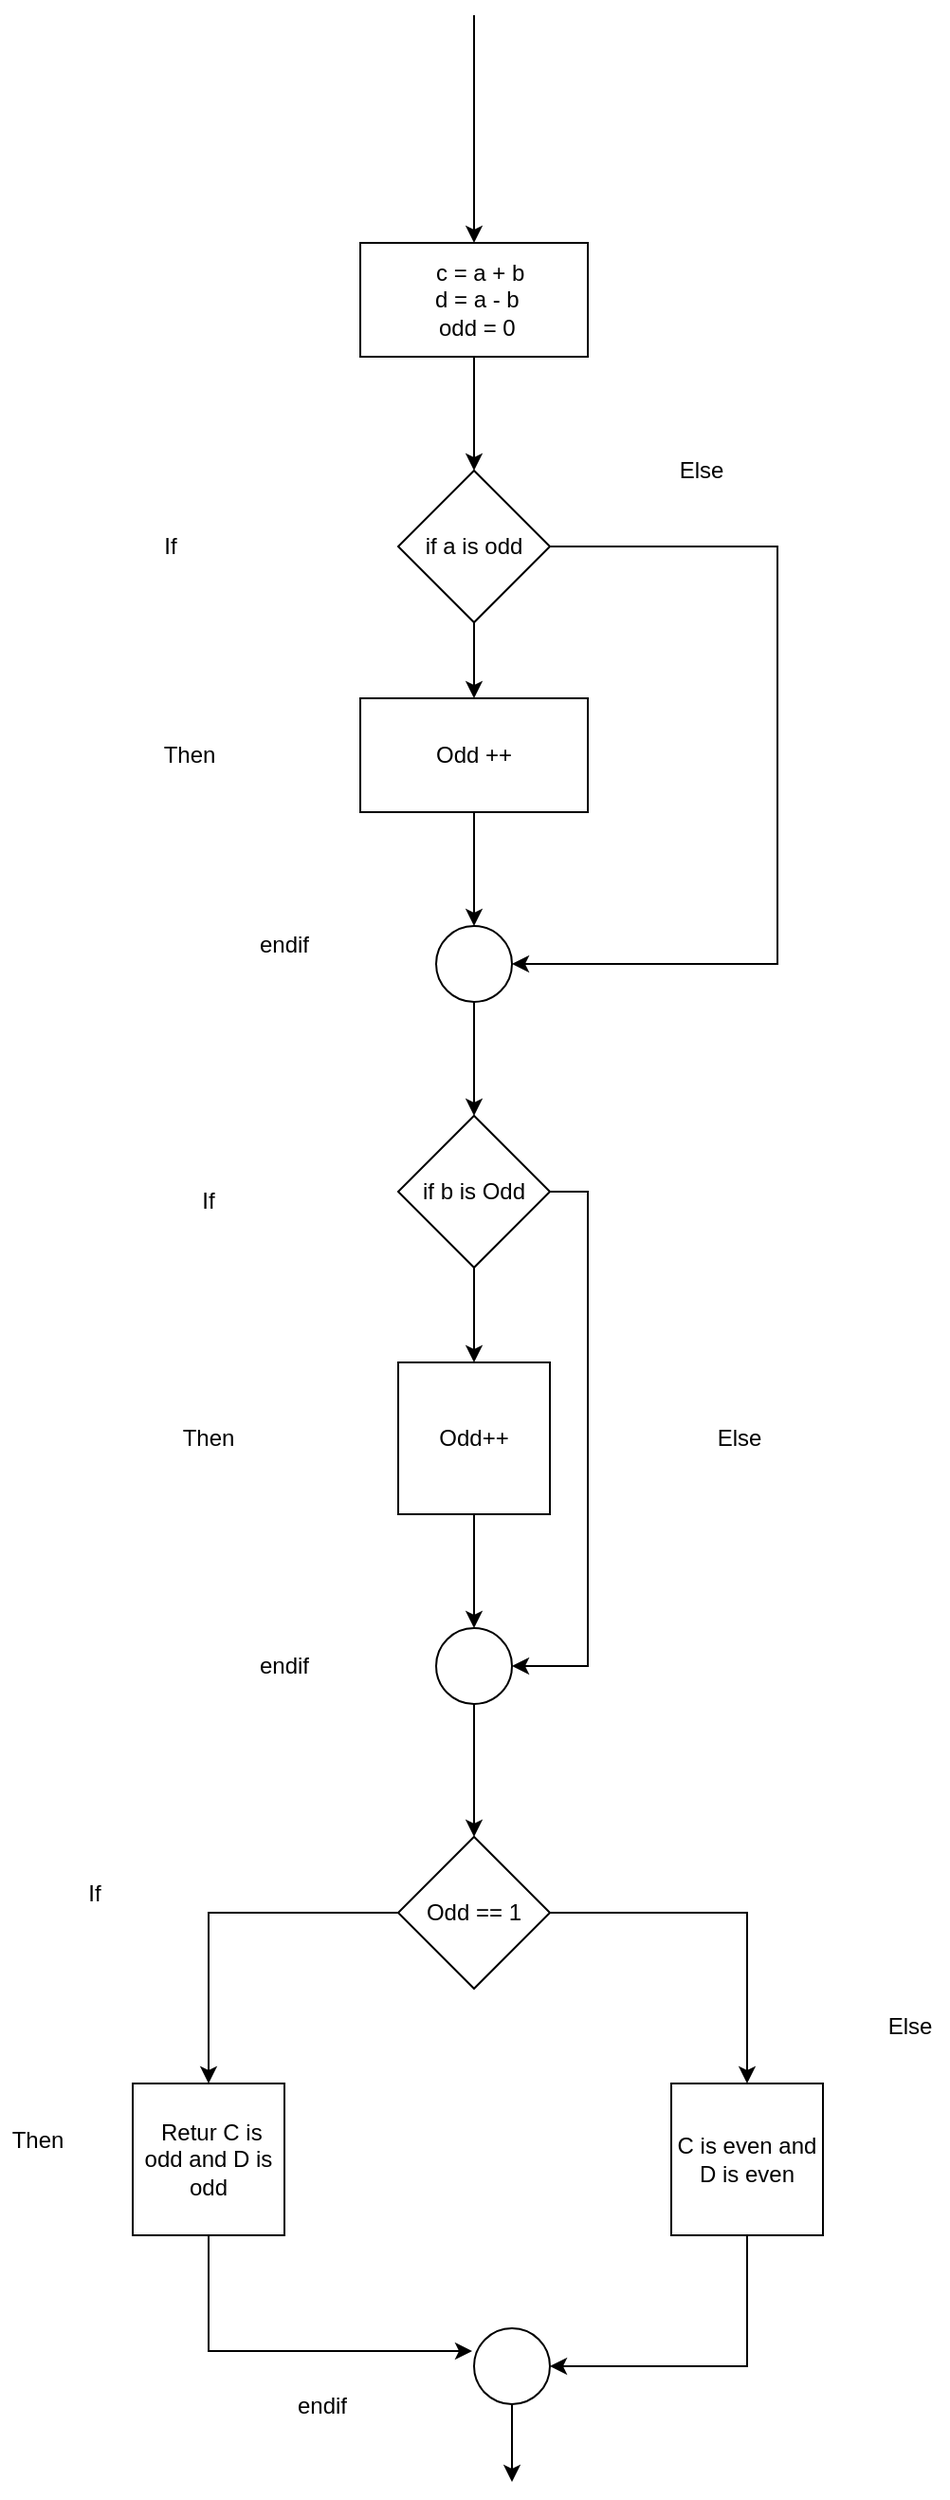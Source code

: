 <mxfile version="14.4.9" type="device" pages="2"><diagram id="iv4mO-Rke_9RGS-U83uc" name="Page-1"><mxGraphModel dx="1422" dy="1963" grid="1" gridSize="10" guides="1" tooltips="1" connect="1" arrows="1" fold="1" page="1" pageScale="1" pageWidth="827" pageHeight="1169" math="0" shadow="0"><root><mxCell id="0"/><mxCell id="1" parent="0"/><mxCell id="sAyQ507lGNapMCgbitHG-13" style="edgeStyle=orthogonalEdgeStyle;rounded=0;orthogonalLoop=1;jettySize=auto;html=1;exitX=0.5;exitY=1;exitDx=0;exitDy=0;entryX=0.5;entryY=0;entryDx=0;entryDy=0;" edge="1" parent="1" source="sAyQ507lGNapMCgbitHG-1" target="sAyQ507lGNapMCgbitHG-3"><mxGeometry relative="1" as="geometry"/></mxCell><mxCell id="sAyQ507lGNapMCgbitHG-1" value="" style="rounded=0;whiteSpace=wrap;html=1;" vertex="1" parent="1"><mxGeometry x="210" y="70" width="120" height="60" as="geometry"/></mxCell><mxCell id="sAyQ507lGNapMCgbitHG-2" value="&lt;div&gt;&amp;nbsp; c = a + b&lt;/div&gt;&lt;div&gt;&lt;span&gt;&amp;nbsp;d = a - b&lt;/span&gt;&lt;/div&gt;&lt;div&gt;&amp;nbsp;odd = 0&lt;/div&gt;" style="text;html=1;strokeColor=none;fillColor=none;align=center;verticalAlign=middle;whiteSpace=wrap;rounded=0;" vertex="1" parent="1"><mxGeometry x="210" y="90" width="120" height="20" as="geometry"/></mxCell><mxCell id="sAyQ507lGNapMCgbitHG-14" style="edgeStyle=orthogonalEdgeStyle;rounded=0;orthogonalLoop=1;jettySize=auto;html=1;exitX=1;exitY=0.5;exitDx=0;exitDy=0;entryX=1;entryY=0.5;entryDx=0;entryDy=0;" edge="1" parent="1" source="sAyQ507lGNapMCgbitHG-3" target="sAyQ507lGNapMCgbitHG-5"><mxGeometry relative="1" as="geometry"><Array as="points"><mxPoint x="430" y="230"/><mxPoint x="430" y="450"/></Array></mxGeometry></mxCell><mxCell id="sAyQ507lGNapMCgbitHG-15" style="edgeStyle=orthogonalEdgeStyle;rounded=0;orthogonalLoop=1;jettySize=auto;html=1;exitX=0.5;exitY=1;exitDx=0;exitDy=0;entryX=0.5;entryY=0;entryDx=0;entryDy=0;" edge="1" parent="1" source="sAyQ507lGNapMCgbitHG-3" target="sAyQ507lGNapMCgbitHG-4"><mxGeometry relative="1" as="geometry"/></mxCell><mxCell id="sAyQ507lGNapMCgbitHG-3" value="if a is odd" style="rhombus;whiteSpace=wrap;html=1;" vertex="1" parent="1"><mxGeometry x="230" y="190" width="80" height="80" as="geometry"/></mxCell><mxCell id="sAyQ507lGNapMCgbitHG-16" style="edgeStyle=orthogonalEdgeStyle;rounded=0;orthogonalLoop=1;jettySize=auto;html=1;exitX=0.5;exitY=1;exitDx=0;exitDy=0;entryX=0.5;entryY=0;entryDx=0;entryDy=0;" edge="1" parent="1" source="sAyQ507lGNapMCgbitHG-4" target="sAyQ507lGNapMCgbitHG-5"><mxGeometry relative="1" as="geometry"/></mxCell><mxCell id="sAyQ507lGNapMCgbitHG-4" value="Odd ++" style="rounded=0;whiteSpace=wrap;html=1;" vertex="1" parent="1"><mxGeometry x="210" y="310" width="120" height="60" as="geometry"/></mxCell><mxCell id="sAyQ507lGNapMCgbitHG-17" style="edgeStyle=orthogonalEdgeStyle;rounded=0;orthogonalLoop=1;jettySize=auto;html=1;exitX=0.5;exitY=1;exitDx=0;exitDy=0;" edge="1" parent="1" source="sAyQ507lGNapMCgbitHG-5" target="sAyQ507lGNapMCgbitHG-6"><mxGeometry relative="1" as="geometry"/></mxCell><mxCell id="sAyQ507lGNapMCgbitHG-5" value="" style="ellipse;whiteSpace=wrap;html=1;aspect=fixed;" vertex="1" parent="1"><mxGeometry x="250" y="430" width="40" height="40" as="geometry"/></mxCell><mxCell id="sAyQ507lGNapMCgbitHG-18" style="edgeStyle=orthogonalEdgeStyle;rounded=0;orthogonalLoop=1;jettySize=auto;html=1;exitX=1;exitY=0.5;exitDx=0;exitDy=0;entryX=1;entryY=0.5;entryDx=0;entryDy=0;" edge="1" parent="1" source="sAyQ507lGNapMCgbitHG-6" target="sAyQ507lGNapMCgbitHG-8"><mxGeometry relative="1" as="geometry"/></mxCell><mxCell id="sAyQ507lGNapMCgbitHG-19" style="edgeStyle=orthogonalEdgeStyle;rounded=0;orthogonalLoop=1;jettySize=auto;html=1;exitX=0.5;exitY=1;exitDx=0;exitDy=0;entryX=0.5;entryY=0;entryDx=0;entryDy=0;" edge="1" parent="1" source="sAyQ507lGNapMCgbitHG-6" target="sAyQ507lGNapMCgbitHG-7"><mxGeometry relative="1" as="geometry"/></mxCell><mxCell id="sAyQ507lGNapMCgbitHG-6" value="if b is Odd" style="rhombus;whiteSpace=wrap;html=1;" vertex="1" parent="1"><mxGeometry x="230" y="530" width="80" height="80" as="geometry"/></mxCell><mxCell id="sAyQ507lGNapMCgbitHG-20" style="edgeStyle=orthogonalEdgeStyle;rounded=0;orthogonalLoop=1;jettySize=auto;html=1;exitX=0.5;exitY=1;exitDx=0;exitDy=0;entryX=0.5;entryY=0;entryDx=0;entryDy=0;" edge="1" parent="1" source="sAyQ507lGNapMCgbitHG-7" target="sAyQ507lGNapMCgbitHG-8"><mxGeometry relative="1" as="geometry"><Array as="points"/></mxGeometry></mxCell><mxCell id="sAyQ507lGNapMCgbitHG-7" value="Odd++" style="whiteSpace=wrap;html=1;aspect=fixed;" vertex="1" parent="1"><mxGeometry x="230" y="660" width="80" height="80" as="geometry"/></mxCell><mxCell id="sAyQ507lGNapMCgbitHG-21" style="edgeStyle=orthogonalEdgeStyle;rounded=0;orthogonalLoop=1;jettySize=auto;html=1;exitX=0.5;exitY=1;exitDx=0;exitDy=0;entryX=0.5;entryY=0;entryDx=0;entryDy=0;" edge="1" parent="1" source="sAyQ507lGNapMCgbitHG-8" target="sAyQ507lGNapMCgbitHG-9"><mxGeometry relative="1" as="geometry"/></mxCell><mxCell id="sAyQ507lGNapMCgbitHG-8" value="" style="ellipse;whiteSpace=wrap;html=1;aspect=fixed;" vertex="1" parent="1"><mxGeometry x="250" y="800" width="40" height="40" as="geometry"/></mxCell><mxCell id="sAyQ507lGNapMCgbitHG-22" style="edgeStyle=orthogonalEdgeStyle;rounded=0;orthogonalLoop=1;jettySize=auto;html=1;exitX=1;exitY=0.5;exitDx=0;exitDy=0;entryX=0.5;entryY=0;entryDx=0;entryDy=0;" edge="1" parent="1" source="sAyQ507lGNapMCgbitHG-9" target="sAyQ507lGNapMCgbitHG-11"><mxGeometry relative="1" as="geometry"/></mxCell><mxCell id="sAyQ507lGNapMCgbitHG-23" style="edgeStyle=orthogonalEdgeStyle;rounded=0;orthogonalLoop=1;jettySize=auto;html=1;exitX=0;exitY=0.5;exitDx=0;exitDy=0;entryX=0.5;entryY=0;entryDx=0;entryDy=0;" edge="1" parent="1" source="sAyQ507lGNapMCgbitHG-9" target="sAyQ507lGNapMCgbitHG-10"><mxGeometry relative="1" as="geometry"/></mxCell><mxCell id="sAyQ507lGNapMCgbitHG-9" value="Odd == 1" style="rhombus;whiteSpace=wrap;html=1;" vertex="1" parent="1"><mxGeometry x="230" y="910" width="80" height="80" as="geometry"/></mxCell><mxCell id="sAyQ507lGNapMCgbitHG-25" style="edgeStyle=orthogonalEdgeStyle;rounded=0;orthogonalLoop=1;jettySize=auto;html=1;exitX=0.5;exitY=1;exitDx=0;exitDy=0;entryX=-0.025;entryY=0.3;entryDx=0;entryDy=0;entryPerimeter=0;" edge="1" parent="1" source="sAyQ507lGNapMCgbitHG-10" target="sAyQ507lGNapMCgbitHG-12"><mxGeometry relative="1" as="geometry"/></mxCell><mxCell id="sAyQ507lGNapMCgbitHG-10" value="&amp;nbsp;Retur C is odd and D is odd" style="whiteSpace=wrap;html=1;aspect=fixed;" vertex="1" parent="1"><mxGeometry x="90" y="1040" width="80" height="80" as="geometry"/></mxCell><mxCell id="sAyQ507lGNapMCgbitHG-24" style="edgeStyle=orthogonalEdgeStyle;rounded=0;orthogonalLoop=1;jettySize=auto;html=1;exitX=0.5;exitY=1;exitDx=0;exitDy=0;entryX=1;entryY=0.5;entryDx=0;entryDy=0;" edge="1" parent="1" source="sAyQ507lGNapMCgbitHG-11" target="sAyQ507lGNapMCgbitHG-12"><mxGeometry relative="1" as="geometry"/></mxCell><mxCell id="sAyQ507lGNapMCgbitHG-11" value="C is even and D is even" style="whiteSpace=wrap;html=1;aspect=fixed;" vertex="1" parent="1"><mxGeometry x="374" y="1040" width="80" height="80" as="geometry"/></mxCell><mxCell id="sAyQ507lGNapMCgbitHG-26" style="edgeStyle=orthogonalEdgeStyle;rounded=0;orthogonalLoop=1;jettySize=auto;html=1;exitX=0.5;exitY=1;exitDx=0;exitDy=0;" edge="1" parent="1" source="sAyQ507lGNapMCgbitHG-12"><mxGeometry relative="1" as="geometry"><mxPoint x="290" y="1250" as="targetPoint"/></mxGeometry></mxCell><mxCell id="sAyQ507lGNapMCgbitHG-12" value="" style="ellipse;whiteSpace=wrap;html=1;aspect=fixed;" vertex="1" parent="1"><mxGeometry x="270" y="1169" width="40" height="40" as="geometry"/></mxCell><mxCell id="sAyQ507lGNapMCgbitHG-27" value="" style="endArrow=classic;html=1;entryX=0.5;entryY=0;entryDx=0;entryDy=0;" edge="1" parent="1" target="sAyQ507lGNapMCgbitHG-1"><mxGeometry width="50" height="50" relative="1" as="geometry"><mxPoint x="270" y="-50" as="sourcePoint"/><mxPoint x="320" y="80" as="targetPoint"/></mxGeometry></mxCell><mxCell id="sAyQ507lGNapMCgbitHG-28" value="If" style="text;html=1;strokeColor=none;fillColor=none;align=center;verticalAlign=middle;whiteSpace=wrap;rounded=0;" vertex="1" parent="1"><mxGeometry x="90" y="220" width="40" height="20" as="geometry"/></mxCell><mxCell id="sAyQ507lGNapMCgbitHG-29" value="If" style="text;html=1;strokeColor=none;fillColor=none;align=center;verticalAlign=middle;whiteSpace=wrap;rounded=0;" vertex="1" parent="1"><mxGeometry x="110" y="565" width="40" height="20" as="geometry"/></mxCell><mxCell id="sAyQ507lGNapMCgbitHG-30" value="If" style="text;html=1;strokeColor=none;fillColor=none;align=center;verticalAlign=middle;whiteSpace=wrap;rounded=0;" vertex="1" parent="1"><mxGeometry x="50" y="930" width="40" height="20" as="geometry"/></mxCell><mxCell id="sAyQ507lGNapMCgbitHG-31" value="Then" style="text;html=1;strokeColor=none;fillColor=none;align=center;verticalAlign=middle;whiteSpace=wrap;rounded=0;" vertex="1" parent="1"><mxGeometry x="100" y="330" width="40" height="20" as="geometry"/></mxCell><mxCell id="sAyQ507lGNapMCgbitHG-32" value="Then" style="text;html=1;strokeColor=none;fillColor=none;align=center;verticalAlign=middle;whiteSpace=wrap;rounded=0;" vertex="1" parent="1"><mxGeometry x="110" y="690" width="40" height="20" as="geometry"/></mxCell><mxCell id="sAyQ507lGNapMCgbitHG-33" value="Then" style="text;html=1;strokeColor=none;fillColor=none;align=center;verticalAlign=middle;whiteSpace=wrap;rounded=0;" vertex="1" parent="1"><mxGeometry x="20" y="1060" width="40" height="20" as="geometry"/></mxCell><mxCell id="sAyQ507lGNapMCgbitHG-34" value="Else" style="text;html=1;strokeColor=none;fillColor=none;align=center;verticalAlign=middle;whiteSpace=wrap;rounded=0;" vertex="1" parent="1"><mxGeometry x="370" y="180" width="40" height="20" as="geometry"/></mxCell><mxCell id="sAyQ507lGNapMCgbitHG-35" value="Else" style="text;html=1;strokeColor=none;fillColor=none;align=center;verticalAlign=middle;whiteSpace=wrap;rounded=0;" vertex="1" parent="1"><mxGeometry x="390" y="690" width="40" height="20" as="geometry"/></mxCell><mxCell id="sAyQ507lGNapMCgbitHG-36" value="Else" style="text;html=1;strokeColor=none;fillColor=none;align=center;verticalAlign=middle;whiteSpace=wrap;rounded=0;" vertex="1" parent="1"><mxGeometry x="480" y="1000" width="40" height="20" as="geometry"/></mxCell><mxCell id="sAyQ507lGNapMCgbitHG-37" value="endif" style="text;html=1;strokeColor=none;fillColor=none;align=center;verticalAlign=middle;whiteSpace=wrap;rounded=0;" vertex="1" parent="1"><mxGeometry x="150" y="430" width="40" height="20" as="geometry"/></mxCell><mxCell id="sAyQ507lGNapMCgbitHG-38" value="endif" style="text;html=1;strokeColor=none;fillColor=none;align=center;verticalAlign=middle;whiteSpace=wrap;rounded=0;" vertex="1" parent="1"><mxGeometry x="150" y="810" width="40" height="20" as="geometry"/></mxCell><mxCell id="sAyQ507lGNapMCgbitHG-39" value="endif" style="text;html=1;strokeColor=none;fillColor=none;align=center;verticalAlign=middle;whiteSpace=wrap;rounded=0;" vertex="1" parent="1"><mxGeometry x="170" y="1200" width="40" height="20" as="geometry"/></mxCell></root></mxGraphModel></diagram><diagram id="FLP0aD0KtpBhctKxxMHV" name="Page-2"><mxGraphModel dx="1422" dy="794" grid="1" gridSize="10" guides="1" tooltips="1" connect="1" arrows="1" fold="1" page="1" pageScale="1" pageWidth="827" pageHeight="1169" math="0" shadow="0"><root><mxCell id="nP3vIgxKQcjkhRWxICwk-0"/><mxCell id="nP3vIgxKQcjkhRWxICwk-1" parent="nP3vIgxKQcjkhRWxICwk-0"/></root></mxGraphModel></diagram></mxfile>